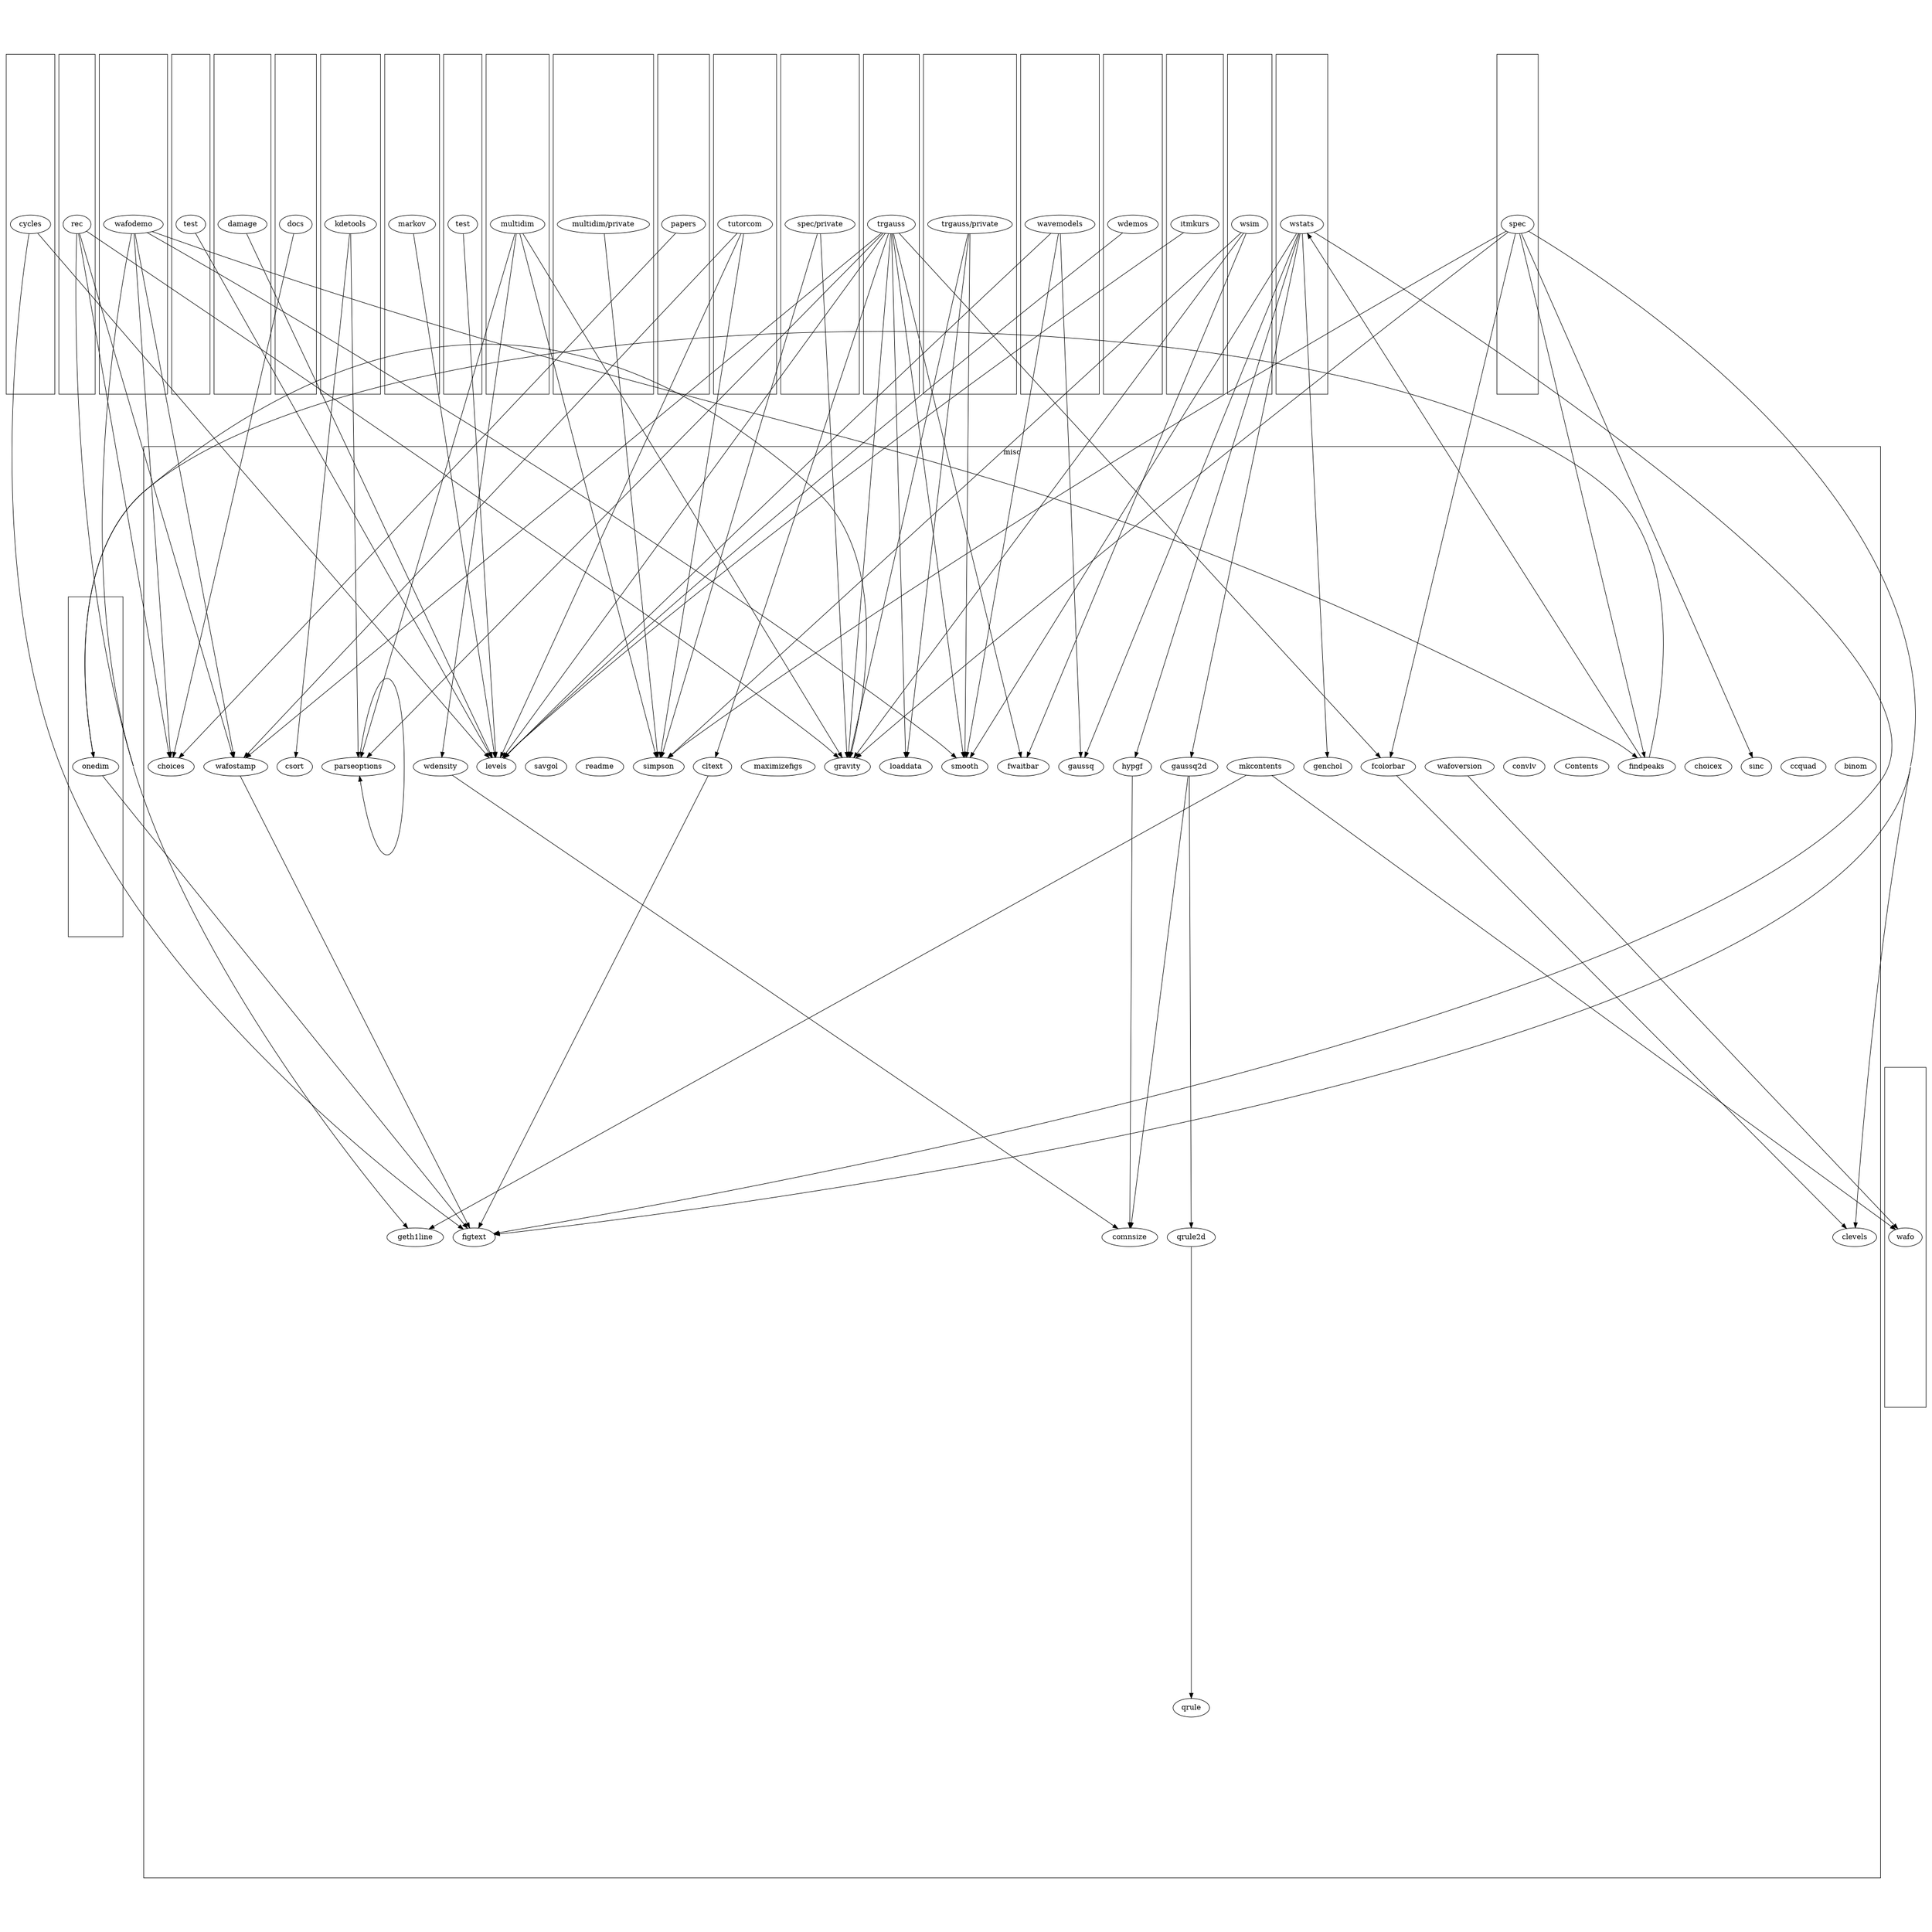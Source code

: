 /* Created by dotwrite for Matlab */
digraph dotwrite2 {
 size = "22.8999,22.8999";
 ratio = fill;
 concentrate = true;
 edge [constraint = true];
 subgraph cluster1 {
 URL = "../../wafo/graph.html";
1;
}
 subgraph cluster2 {
 URL = "../../wafo/cycles/graph.html";
2;
}
 subgraph cluster3 {
 URL = "../../wafo/cycles/test/graph.html";
3;
}
 subgraph cluster4 {
 URL = "../../wafo/damage/graph.html";
4;
}
 subgraph cluster5 {
 URL = "../../wafo/docs/graph.html";
5;
}
 subgraph cluster6 {
 URL = "../../wafo/kdetools/graph.html";
6;
}
 subgraph cluster7 {
 URL = "../../wafo/markov/graph.html";
7;
}
 subgraph cluster8 {
 URL = "../../wafo/markov/test/graph.html";
8;
}
 subgraph cluster9 {
 URL = "../../wafo/multidim/graph.html";
9;
}
 subgraph cluster10 {
 URL = "../../wafo/multidim/private/graph.html";
10;
}
 subgraph cluster11 {
 URL = "../../wafo/onedim/graph.html";
11;
}
 subgraph cluster12 {
 URL = "../../wafo/papers/graph.html";
12;
}
 subgraph cluster13 {
 URL = "../../wafo/papers/rec/graph.html";
13;
}
 subgraph cluster14 {
 URL = "../../wafo/papers/tutorcom/graph.html";
14;
}
 subgraph cluster15 {
 URL = "../../wafo/papers/wafodemo/graph.html";
15;
}
 subgraph cluster16 {
 URL = "../../wafo/spec/graph.html";
16;
}
 subgraph cluster17 {
 URL = "../../wafo/spec/private/graph.html";
17;
}
 subgraph cluster18 {
 URL = "../../wafo/trgauss/graph.html";
18;
}
 subgraph cluster19 {
 URL = "../../wafo/trgauss/private/graph.html";
19;
}
 subgraph cluster20 {
 URL = "../../wafo/wavemodels/graph.html";
20;
}
 subgraph cluster21 {
 URL = "../../wafo/wdemos/graph.html";
21;
}
 subgraph cluster22 {
 URL = "../../wafo/wdemos/itmkurs/graph.html";
22;
}
 subgraph cluster23 {
 URL = "../../wafo/wsim/graph.html";
23;
}
 subgraph cluster24 {
 URL = "../../wafo/wstats/graph.html";
24;
}
 subgraph cluster25 {
 label = "misc";
 URL = "index.html";
25;
26;
27;
28;
29;
30;
31;
32;
33;
34;
35;
36;
37;
38;
39;
40;
41;
42;
43;
44;
45;
46;
47;
48;
49;
50;
51;
52;
53;
54;
55;
56;
57;
58;
59;
}
  2 -> 36;
  2 -> 45;
  3 -> 45;
  4 -> 45;
  5 -> 27;
  6 -> 34;
  6 -> 49;
  7 -> 45;
  8 -> 45;
  9 -> 43;
  9 -> 49;
  9 -> 54;
  9 -> 59;
  10 -> 54;
  11 -> 36;
  11 -> 43;
  12 -> 27;
  13 -> 27;
  13 -> 42;
  13 -> 43;
  13 -> 57;
  14 -> 45;
  14 -> 54;
  14 -> 57;
  15 -> 27;
  15 -> 37;
  15 -> 42;
  15 -> 56;
  15 -> 57;
  16 -> 29;
  16 -> 35;
  16 -> 36;
  16 -> 37;
  16 -> 43;
  16 -> 54;
  16 -> 55;
  17 -> 43;
  17 -> 54;
  18 -> 30;
  18 -> 35;
  18 -> 38;
  18 -> 43;
  18 -> 45;
  18 -> 46;
  18 -> 49;
  18 -> 56;
  18 -> 57;
  19 -> 43;
  19 -> 46;
  19 -> 56;
  20 -> 39;
  20 -> 45;
  20 -> 56;
  21 -> 45;
  22 -> 45;
  23 -> 38;
  23 -> 43;
  23 -> 54;
  24 -> 36;
  24 -> 39;
  24 -> 40;
  24 -> 41;
  24 -> 44;
  24 -> 56;
  30 -> 36;
  35 -> 29;
  37 -> 11;
  37 -> 24;
  40 -> 31;
  40 -> 51;
  44 -> 31;
  48 -> 1;
  48 -> 42;
  49 -> 49;
  51 -> 50;
  57 -> 36;
  58 -> 1;
  59 -> 31;

 1 [URL="../../wafo/graph.html",label="wafo"];
 2 [URL="../../wafo/cycles/graph.html",label="cycles"];
 3 [URL="../../wafo/cycles/test/graph.html",label="test"];
 4 [URL="../../wafo/damage/graph.html",label="damage"];
 5 [URL="../../wafo/docs/graph.html",label="docs"];
 6 [URL="../../wafo/kdetools/graph.html",label="kdetools"];
 7 [URL="../../wafo/markov/graph.html",label="markov"];
 8 [URL="../../wafo/markov/test/graph.html",label="test"];
 9 [URL="../../wafo/multidim/graph.html",label="multidim"];
 10 [URL="../../wafo/multidim/private/graph.html",label="multidim/private"];
 11 [URL="../../wafo/onedim/graph.html",label="onedim"];
 12 [URL="../../wafo/papers/graph.html",label="papers"];
 13 [URL="../../wafo/papers/rec/graph.html",label="rec"];
 14 [URL="../../wafo/papers/tutorcom/graph.html",label="tutorcom"];
 15 [URL="../../wafo/papers/wafodemo/graph.html",label="wafodemo"];
 16 [URL="../../wafo/spec/graph.html",label="spec"];
 17 [URL="../../wafo/spec/private/graph.html",label="spec/private"];
 18 [URL="../../wafo/trgauss/graph.html",label="trgauss"];
 19 [URL="../../wafo/trgauss/private/graph.html",label="trgauss/private"];
 20 [URL="../../wafo/wavemodels/graph.html",label="wavemodels"];
 21 [URL="../../wafo/wdemos/graph.html",label="wdemos"];
 22 [URL="../../wafo/wdemos/itmkurs/graph.html",label="itmkurs"];
 23 [URL="../../wafo/wsim/graph.html",label="wsim"];
 24 [URL="../../wafo/wstats/graph.html",label="wstats"];
 25 [URL="binom.html",label="binom"];
 26 [URL="ccquad.html",label="ccquad"];
 27 [URL="choices.html",label="choices"];
 28 [URL="choicex.html",label="choicex"];
 29 [URL="clevels.html",label="clevels"];
 30 [URL="cltext.html",label="cltext"];
 31 [URL="comnsize.html",label="comnsize"];
 32 [URL="Contents.html",label="Contents"];
 33 [URL="convlv.html",label="convlv"];
 34 [URL="csort.html",label="csort"];
 35 [URL="fcolorbar.html",label="fcolorbar"];
 36 [URL="figtext.html",label="figtext"];
 37 [URL="findpeaks.html",label="findpeaks"];
 38 [URL="fwaitbar.html",label="fwaitbar"];
 39 [URL="gaussq.html",label="gaussq"];
 40 [URL="gaussq2d.html",label="gaussq2d"];
 41 [URL="genchol.html",label="genchol"];
 42 [URL="geth1line.html",label="geth1line"];
 43 [URL="gravity.html",label="gravity"];
 44 [URL="hypgf.html",label="hypgf"];
 45 [URL="levels.html",label="levels"];
 46 [URL="loaddata.html",label="loaddata"];
 47 [URL="maximizefigs.html",label="maximizefigs"];
 48 [URL="mkcontents.html",label="mkcontents"];
 49 [URL="parseoptions.html",label="parseoptions"];
 50 [URL="qrule.html",label="qrule"];
 51 [URL="qrule2d.html",label="qrule2d"];
 52 [URL="readme.html",label="readme"];
 53 [URL="savgol.html",label="savgol"];
 54 [URL="simpson.html",label="simpson"];
 55 [URL="sinc.html",label="sinc"];
 56 [URL="smooth.html",label="smooth"];
 57 [URL="wafostamp.html",label="wafostamp"];
 58 [URL="wafoversion.html",label="wafoversion"];
 59 [URL="wdensity.html",label="wdensity"];
}